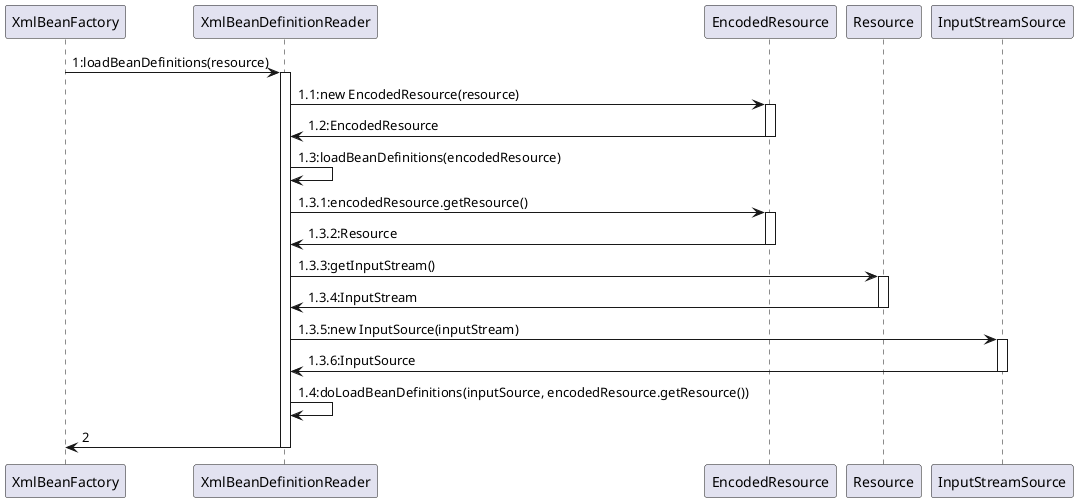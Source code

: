 @startuml

XmlBeanFactory -> XmlBeanDefinitionReader:1:loadBeanDefinitions(resource)
activate XmlBeanDefinitionReader
XmlBeanDefinitionReader -> EncodedResource:1.1:new EncodedResource(resource)
activate EncodedResource
EncodedResource -> XmlBeanDefinitionReader:1.2:EncodedResource
deactivate EncodedResource
XmlBeanDefinitionReader -> XmlBeanDefinitionReader:1.3:loadBeanDefinitions(encodedResource)

XmlBeanDefinitionReader -> EncodedResource:1.3.1:encodedResource.getResource()
activate EncodedResource
EncodedResource -> XmlBeanDefinitionReader:1.3.2:Resource
deactivate EncodedResource

XmlBeanDefinitionReader -> Resource:1.3.3:getInputStream()
activate Resource
Resource -> XmlBeanDefinitionReader:1.3.4:InputStream
deactivate Resource
XmlBeanDefinitionReader -> InputStreamSource:1.3.5:new InputSource(inputStream)
activate InputStreamSource
InputStreamSource -> XmlBeanDefinitionReader:1.3.6:InputSource
deactivate InputStreamSource
XmlBeanDefinitionReader -> XmlBeanDefinitionReader:1.4:doLoadBeanDefinitions(inputSource, encodedResource.getResource())

XmlBeanDefinitionReader -> XmlBeanFactory:2
deactivate XmlBeanDefinitionReader
@enduml